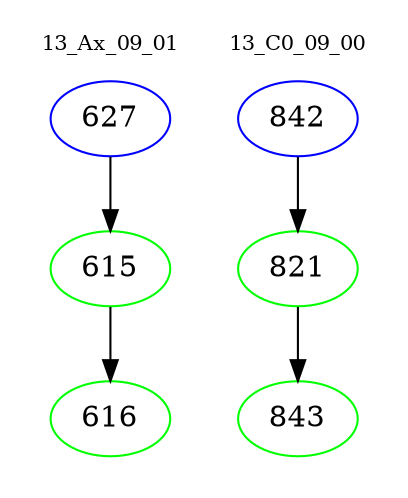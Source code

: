 digraph{
subgraph cluster_0 {
color = white
label = "13_Ax_09_01";
fontsize=10;
T0_627 [label="627", color="blue"]
T0_627 -> T0_615 [color="black"]
T0_615 [label="615", color="green"]
T0_615 -> T0_616 [color="black"]
T0_616 [label="616", color="green"]
}
subgraph cluster_1 {
color = white
label = "13_C0_09_00";
fontsize=10;
T1_842 [label="842", color="blue"]
T1_842 -> T1_821 [color="black"]
T1_821 [label="821", color="green"]
T1_821 -> T1_843 [color="black"]
T1_843 [label="843", color="green"]
}
}
